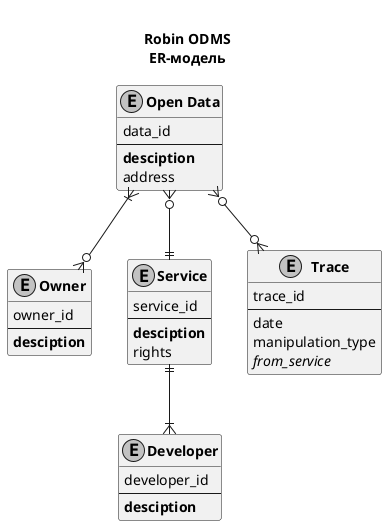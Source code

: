 @startuml ER-model

skinparam monochrome true
skinparam	shadowing false

title
  <font size=14 color=black>
	<b>Robin ODMS
	ER-модель
end title

entity "<b>Open Data" as Data {
	data_id
	--
	**desciption**
	address
}

entity "<b>Owner" as Owner {
	owner_id
	--
	**desciption**
}

entity "<b>Service" as Service {
	service_id
	--
	**desciption**
	rights
}

entity "<b>Developer" as Developer {
	developer_id
	--
	**desciption**
}

entity "<b>Trace" as Trace {
	trace_id
	--
	date
	manipulation_type
	<i>from_service
}

Data }|--o{ Owner
Data }o--|| Service
Data }o--o{ Trace
Service ||--|{ Developer

@enduml
